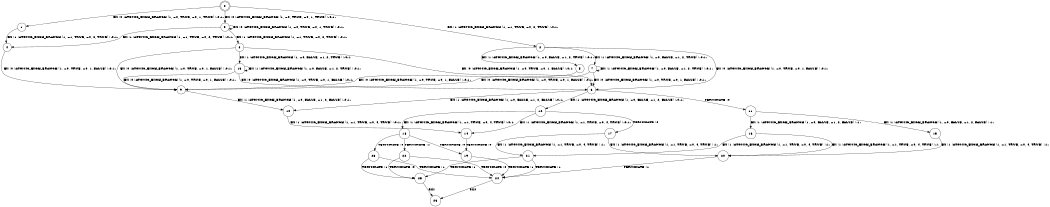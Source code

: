 digraph BCG {
size = "7, 10.5";
center = TRUE;
node [shape = circle];
0 [peripheries = 2];
0 -> 1 [label = "EX !0 !ATOMIC_EXCH_BRANCH (1, +0, TRUE, +0, 1, TRUE) !:0:1:"];
0 -> 2 [label = "EX !1 !ATOMIC_EXCH_BRANCH (1, +1, TRUE, +0, 2, TRUE) !:0:1:"];
0 -> 3 [label = "EX !0 !ATOMIC_EXCH_BRANCH (1, +0, TRUE, +0, 1, TRUE) !:0:1:"];
1 -> 4 [label = "EX !1 !ATOMIC_EXCH_BRANCH (1, +1, TRUE, +0, 2, TRUE) !:0:1:"];
2 -> 5 [label = "EX !1 !ATOMIC_EXCH_BRANCH (1, +0, FALSE, +1, 2, TRUE) !:0:1:"];
2 -> 6 [label = "EX !0 !ATOMIC_EXCH_BRANCH (1, +0, TRUE, +0, 1, FALSE) !:0:1:"];
2 -> 7 [label = "EX !1 !ATOMIC_EXCH_BRANCH (1, +0, FALSE, +1, 2, TRUE) !:0:1:"];
3 -> 4 [label = "EX !1 !ATOMIC_EXCH_BRANCH (1, +1, TRUE, +0, 2, TRUE) !:0:1:"];
3 -> 8 [label = "EX !1 !ATOMIC_EXCH_BRANCH (1, +1, TRUE, +0, 2, TRUE) !:0:1:"];
3 -> 3 [label = "EX !0 !ATOMIC_EXCH_BRANCH (1, +0, TRUE, +0, 1, TRUE) !:0:1:"];
4 -> 9 [label = "EX !0 !ATOMIC_EXCH_BRANCH (1, +0, TRUE, +0, 1, FALSE) !:0:1:"];
5 -> 9 [label = "EX !0 !ATOMIC_EXCH_BRANCH (1, +0, TRUE, +0, 1, FALSE) !:0:1:"];
6 -> 10 [label = "EX !1 !ATOMIC_EXCH_BRANCH (1, +0, FALSE, +1, 2, FALSE) !:0:1:"];
6 -> 11 [label = "TERMINATE !0"];
6 -> 12 [label = "EX !1 !ATOMIC_EXCH_BRANCH (1, +0, FALSE, +1, 2, FALSE) !:0:1:"];
7 -> 9 [label = "EX !0 !ATOMIC_EXCH_BRANCH (1, +0, TRUE, +0, 1, FALSE) !:0:1:"];
7 -> 6 [label = "EX !0 !ATOMIC_EXCH_BRANCH (1, +0, TRUE, +0, 1, FALSE) !:0:1:"];
7 -> 7 [label = "EX !1 !ATOMIC_EXCH_BRANCH (1, +0, FALSE, +1, 2, TRUE) !:0:1:"];
8 -> 9 [label = "EX !0 !ATOMIC_EXCH_BRANCH (1, +0, TRUE, +0, 1, FALSE) !:0:1:"];
8 -> 13 [label = "EX !1 !ATOMIC_EXCH_BRANCH (1, +0, FALSE, +1, 2, TRUE) !:0:1:"];
8 -> 6 [label = "EX !0 !ATOMIC_EXCH_BRANCH (1, +0, TRUE, +0, 1, FALSE) !:0:1:"];
9 -> 10 [label = "EX !1 !ATOMIC_EXCH_BRANCH (1, +0, FALSE, +1, 2, FALSE) !:0:1:"];
10 -> 14 [label = "EX !1 !ATOMIC_EXCH_BRANCH (1, +1, TRUE, +0, 4, TRUE) !:0:1:"];
11 -> 15 [label = "EX !1 !ATOMIC_EXCH_BRANCH (1, +0, FALSE, +1, 2, FALSE) !:1:"];
11 -> 16 [label = "EX !1 !ATOMIC_EXCH_BRANCH (1, +0, FALSE, +1, 2, FALSE) !:1:"];
12 -> 14 [label = "EX !1 !ATOMIC_EXCH_BRANCH (1, +1, TRUE, +0, 4, TRUE) !:0:1:"];
12 -> 17 [label = "TERMINATE !0"];
12 -> 18 [label = "EX !1 !ATOMIC_EXCH_BRANCH (1, +1, TRUE, +0, 4, TRUE) !:0:1:"];
13 -> 9 [label = "EX !0 !ATOMIC_EXCH_BRANCH (1, +0, TRUE, +0, 1, FALSE) !:0:1:"];
13 -> 13 [label = "EX !1 !ATOMIC_EXCH_BRANCH (1, +0, FALSE, +1, 2, TRUE) !:0:1:"];
13 -> 6 [label = "EX !0 !ATOMIC_EXCH_BRANCH (1, +0, TRUE, +0, 1, FALSE) !:0:1:"];
14 -> 19 [label = "TERMINATE !0"];
15 -> 20 [label = "EX !1 !ATOMIC_EXCH_BRANCH (1, +1, TRUE, +0, 4, TRUE) !:1:"];
16 -> 20 [label = "EX !1 !ATOMIC_EXCH_BRANCH (1, +1, TRUE, +0, 4, TRUE) !:1:"];
16 -> 21 [label = "EX !1 !ATOMIC_EXCH_BRANCH (1, +1, TRUE, +0, 4, TRUE) !:1:"];
17 -> 20 [label = "EX !1 !ATOMIC_EXCH_BRANCH (1, +1, TRUE, +0, 4, TRUE) !:1:"];
17 -> 21 [label = "EX !1 !ATOMIC_EXCH_BRANCH (1, +1, TRUE, +0, 4, TRUE) !:1:"];
18 -> 19 [label = "TERMINATE !0"];
18 -> 22 [label = "TERMINATE !1"];
18 -> 23 [label = "TERMINATE !0"];
19 -> 24 [label = "TERMINATE !1"];
20 -> 24 [label = "TERMINATE !1"];
21 -> 24 [label = "TERMINATE !1"];
21 -> 25 [label = "TERMINATE !1"];
22 -> 24 [label = "TERMINATE !0"];
22 -> 25 [label = "TERMINATE !0"];
23 -> 24 [label = "TERMINATE !1"];
23 -> 25 [label = "TERMINATE !1"];
24 -> 26 [label = "exit"];
25 -> 26 [label = "exit"];
}
